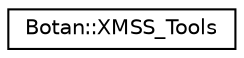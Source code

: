 digraph "Graphical Class Hierarchy"
{
  edge [fontname="Helvetica",fontsize="10",labelfontname="Helvetica",labelfontsize="10"];
  node [fontname="Helvetica",fontsize="10",shape=record];
  rankdir="LR";
  Node0 [label="Botan::XMSS_Tools",height=0.2,width=0.4,color="black", fillcolor="white", style="filled",URL="$class_botan_1_1_x_m_s_s___tools.html"];
}
